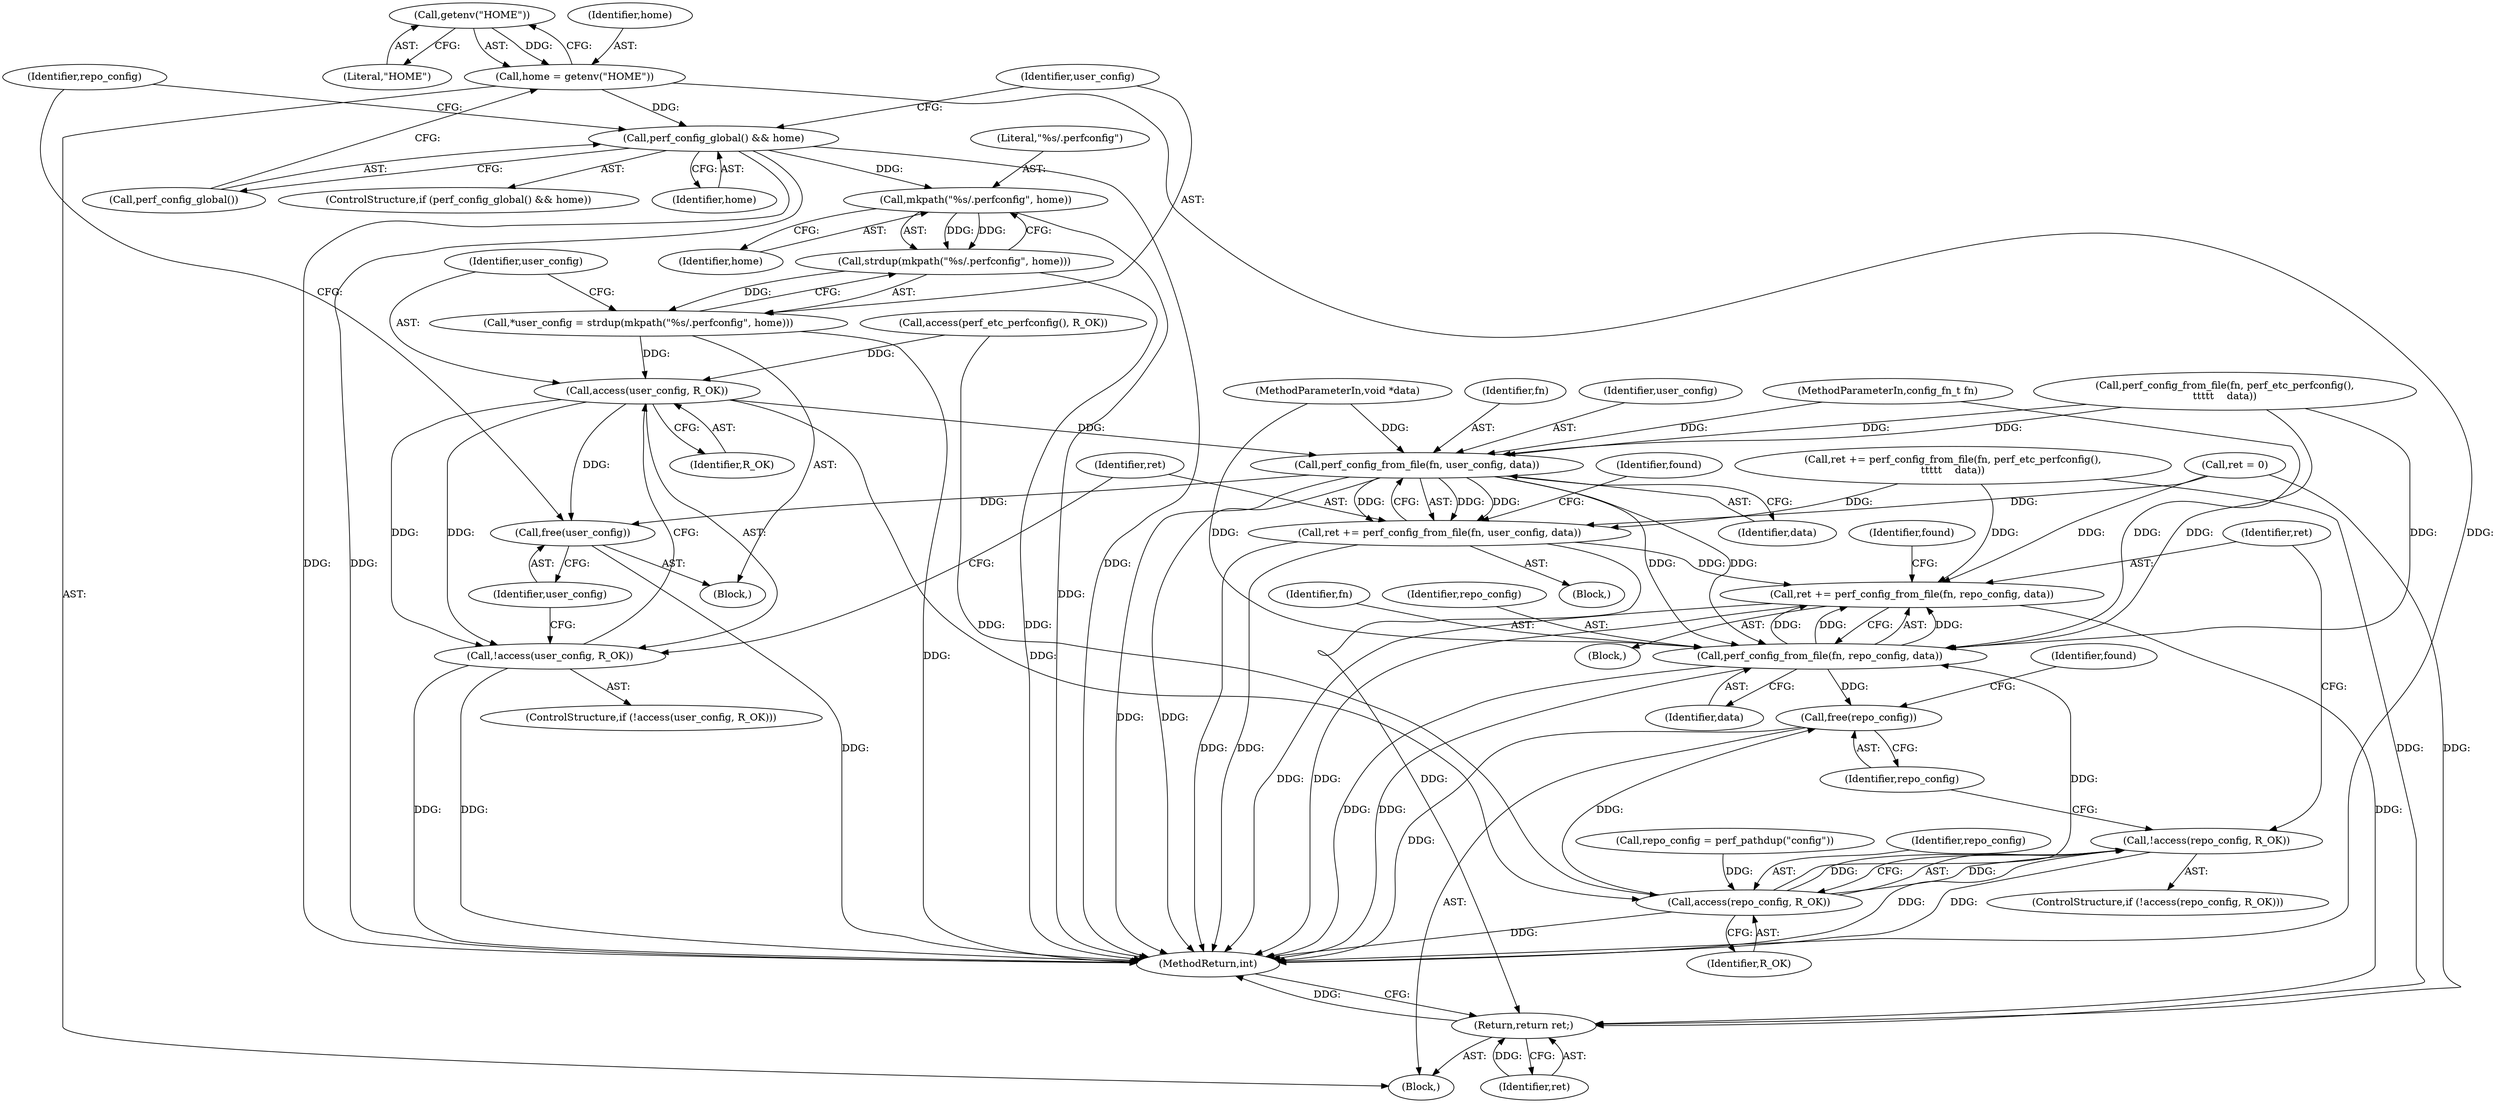 digraph "0_linux_aba8d056078e47350d85b06a9cabd5afcc4b72ea@API" {
"1000147" [label="(Call,getenv(\"HOME\"))"];
"1000145" [label="(Call,home = getenv(\"HOME\"))"];
"1000150" [label="(Call,perf_config_global() && home)"];
"1000158" [label="(Call,mkpath(\"%s/.perfconfig\", home))"];
"1000157" [label="(Call,strdup(mkpath(\"%s/.perfconfig\", home)))"];
"1000155" [label="(Call,*user_config = strdup(mkpath(\"%s/.perfconfig\", home)))"];
"1000163" [label="(Call,access(user_config, R_OK))"];
"1000162" [label="(Call,!access(user_config, R_OK))"];
"1000169" [label="(Call,perf_config_from_file(fn, user_config, data))"];
"1000167" [label="(Call,ret += perf_config_from_file(fn, user_config, data))"];
"1000188" [label="(Call,ret += perf_config_from_file(fn, repo_config, data))"];
"1000206" [label="(Return,return ret;)"];
"1000176" [label="(Call,free(user_config))"];
"1000190" [label="(Call,perf_config_from_file(fn, repo_config, data))"];
"1000197" [label="(Call,free(repo_config))"];
"1000184" [label="(Call,access(repo_config, R_OK))"];
"1000183" [label="(Call,!access(repo_config, R_OK))"];
"1000165" [label="(Identifier,R_OK)"];
"1000106" [label="(Call,ret = 0)"];
"1000191" [label="(Identifier,fn)"];
"1000177" [label="(Identifier,user_config)"];
"1000197" [label="(Call,free(repo_config))"];
"1000146" [label="(Identifier,home)"];
"1000164" [label="(Identifier,user_config)"];
"1000176" [label="(Call,free(user_config))"];
"1000183" [label="(Call,!access(repo_config, R_OK))"];
"1000169" [label="(Call,perf_config_from_file(fn, user_config, data))"];
"1000174" [label="(Identifier,found)"];
"1000195" [label="(Identifier,found)"];
"1000179" [label="(Identifier,repo_config)"];
"1000170" [label="(Identifier,fn)"];
"1000145" [label="(Call,home = getenv(\"HOME\"))"];
"1000152" [label="(Identifier,home)"];
"1000148" [label="(Literal,\"HOME\")"];
"1000166" [label="(Block,)"];
"1000192" [label="(Identifier,repo_config)"];
"1000206" [label="(Return,return ret;)"];
"1000160" [label="(Identifier,home)"];
"1000187" [label="(Block,)"];
"1000147" [label="(Call,getenv(\"HOME\"))"];
"1000207" [label="(Identifier,ret)"];
"1000158" [label="(Call,mkpath(\"%s/.perfconfig\", home))"];
"1000198" [label="(Identifier,repo_config)"];
"1000208" [label="(MethodReturn,int)"];
"1000103" [label="(MethodParameterIn,void *data)"];
"1000151" [label="(Call,perf_config_global())"];
"1000186" [label="(Identifier,R_OK)"];
"1000193" [label="(Identifier,data)"];
"1000150" [label="(Call,perf_config_global() && home)"];
"1000171" [label="(Identifier,user_config)"];
"1000136" [label="(Call,ret += perf_config_from_file(fn, perf_etc_perfconfig(),\n\t\t\t\t\t    data))"];
"1000178" [label="(Call,repo_config = perf_pathdup(\"config\"))"];
"1000190" [label="(Call,perf_config_from_file(fn, repo_config, data))"];
"1000138" [label="(Call,perf_config_from_file(fn, perf_etc_perfconfig(),\n\t\t\t\t\t    data))"];
"1000167" [label="(Call,ret += perf_config_from_file(fn, user_config, data))"];
"1000162" [label="(Call,!access(user_config, R_OK))"];
"1000153" [label="(Block,)"];
"1000149" [label="(ControlStructure,if (perf_config_global() && home))"];
"1000185" [label="(Identifier,repo_config)"];
"1000188" [label="(Call,ret += perf_config_from_file(fn, repo_config, data))"];
"1000155" [label="(Call,*user_config = strdup(mkpath(\"%s/.perfconfig\", home)))"];
"1000102" [label="(MethodParameterIn,config_fn_t fn)"];
"1000104" [label="(Block,)"];
"1000157" [label="(Call,strdup(mkpath(\"%s/.perfconfig\", home)))"];
"1000161" [label="(ControlStructure,if (!access(user_config, R_OK)))"];
"1000156" [label="(Identifier,user_config)"];
"1000201" [label="(Identifier,found)"];
"1000132" [label="(Call,access(perf_etc_perfconfig(), R_OK))"];
"1000184" [label="(Call,access(repo_config, R_OK))"];
"1000189" [label="(Identifier,ret)"];
"1000159" [label="(Literal,\"%s/.perfconfig\")"];
"1000168" [label="(Identifier,ret)"];
"1000182" [label="(ControlStructure,if (!access(repo_config, R_OK)))"];
"1000172" [label="(Identifier,data)"];
"1000163" [label="(Call,access(user_config, R_OK))"];
"1000147" -> "1000145"  [label="AST: "];
"1000147" -> "1000148"  [label="CFG: "];
"1000148" -> "1000147"  [label="AST: "];
"1000145" -> "1000147"  [label="CFG: "];
"1000147" -> "1000145"  [label="DDG: "];
"1000145" -> "1000104"  [label="AST: "];
"1000146" -> "1000145"  [label="AST: "];
"1000151" -> "1000145"  [label="CFG: "];
"1000145" -> "1000208"  [label="DDG: "];
"1000145" -> "1000150"  [label="DDG: "];
"1000150" -> "1000149"  [label="AST: "];
"1000150" -> "1000151"  [label="CFG: "];
"1000150" -> "1000152"  [label="CFG: "];
"1000151" -> "1000150"  [label="AST: "];
"1000152" -> "1000150"  [label="AST: "];
"1000156" -> "1000150"  [label="CFG: "];
"1000179" -> "1000150"  [label="CFG: "];
"1000150" -> "1000208"  [label="DDG: "];
"1000150" -> "1000208"  [label="DDG: "];
"1000150" -> "1000208"  [label="DDG: "];
"1000150" -> "1000158"  [label="DDG: "];
"1000158" -> "1000157"  [label="AST: "];
"1000158" -> "1000160"  [label="CFG: "];
"1000159" -> "1000158"  [label="AST: "];
"1000160" -> "1000158"  [label="AST: "];
"1000157" -> "1000158"  [label="CFG: "];
"1000158" -> "1000208"  [label="DDG: "];
"1000158" -> "1000157"  [label="DDG: "];
"1000158" -> "1000157"  [label="DDG: "];
"1000157" -> "1000155"  [label="AST: "];
"1000155" -> "1000157"  [label="CFG: "];
"1000157" -> "1000208"  [label="DDG: "];
"1000157" -> "1000155"  [label="DDG: "];
"1000155" -> "1000153"  [label="AST: "];
"1000156" -> "1000155"  [label="AST: "];
"1000164" -> "1000155"  [label="CFG: "];
"1000155" -> "1000208"  [label="DDG: "];
"1000155" -> "1000163"  [label="DDG: "];
"1000163" -> "1000162"  [label="AST: "];
"1000163" -> "1000165"  [label="CFG: "];
"1000164" -> "1000163"  [label="AST: "];
"1000165" -> "1000163"  [label="AST: "];
"1000162" -> "1000163"  [label="CFG: "];
"1000163" -> "1000162"  [label="DDG: "];
"1000163" -> "1000162"  [label="DDG: "];
"1000132" -> "1000163"  [label="DDG: "];
"1000163" -> "1000169"  [label="DDG: "];
"1000163" -> "1000176"  [label="DDG: "];
"1000163" -> "1000184"  [label="DDG: "];
"1000162" -> "1000161"  [label="AST: "];
"1000168" -> "1000162"  [label="CFG: "];
"1000177" -> "1000162"  [label="CFG: "];
"1000162" -> "1000208"  [label="DDG: "];
"1000162" -> "1000208"  [label="DDG: "];
"1000169" -> "1000167"  [label="AST: "];
"1000169" -> "1000172"  [label="CFG: "];
"1000170" -> "1000169"  [label="AST: "];
"1000171" -> "1000169"  [label="AST: "];
"1000172" -> "1000169"  [label="AST: "];
"1000167" -> "1000169"  [label="CFG: "];
"1000169" -> "1000208"  [label="DDG: "];
"1000169" -> "1000208"  [label="DDG: "];
"1000169" -> "1000167"  [label="DDG: "];
"1000169" -> "1000167"  [label="DDG: "];
"1000169" -> "1000167"  [label="DDG: "];
"1000138" -> "1000169"  [label="DDG: "];
"1000138" -> "1000169"  [label="DDG: "];
"1000102" -> "1000169"  [label="DDG: "];
"1000103" -> "1000169"  [label="DDG: "];
"1000169" -> "1000176"  [label="DDG: "];
"1000169" -> "1000190"  [label="DDG: "];
"1000169" -> "1000190"  [label="DDG: "];
"1000167" -> "1000166"  [label="AST: "];
"1000168" -> "1000167"  [label="AST: "];
"1000174" -> "1000167"  [label="CFG: "];
"1000167" -> "1000208"  [label="DDG: "];
"1000167" -> "1000208"  [label="DDG: "];
"1000106" -> "1000167"  [label="DDG: "];
"1000136" -> "1000167"  [label="DDG: "];
"1000167" -> "1000188"  [label="DDG: "];
"1000167" -> "1000206"  [label="DDG: "];
"1000188" -> "1000187"  [label="AST: "];
"1000188" -> "1000190"  [label="CFG: "];
"1000189" -> "1000188"  [label="AST: "];
"1000190" -> "1000188"  [label="AST: "];
"1000195" -> "1000188"  [label="CFG: "];
"1000188" -> "1000208"  [label="DDG: "];
"1000188" -> "1000208"  [label="DDG: "];
"1000190" -> "1000188"  [label="DDG: "];
"1000190" -> "1000188"  [label="DDG: "];
"1000190" -> "1000188"  [label="DDG: "];
"1000106" -> "1000188"  [label="DDG: "];
"1000136" -> "1000188"  [label="DDG: "];
"1000188" -> "1000206"  [label="DDG: "];
"1000206" -> "1000104"  [label="AST: "];
"1000206" -> "1000207"  [label="CFG: "];
"1000207" -> "1000206"  [label="AST: "];
"1000208" -> "1000206"  [label="CFG: "];
"1000206" -> "1000208"  [label="DDG: "];
"1000207" -> "1000206"  [label="DDG: "];
"1000106" -> "1000206"  [label="DDG: "];
"1000136" -> "1000206"  [label="DDG: "];
"1000176" -> "1000153"  [label="AST: "];
"1000176" -> "1000177"  [label="CFG: "];
"1000177" -> "1000176"  [label="AST: "];
"1000179" -> "1000176"  [label="CFG: "];
"1000176" -> "1000208"  [label="DDG: "];
"1000190" -> "1000193"  [label="CFG: "];
"1000191" -> "1000190"  [label="AST: "];
"1000192" -> "1000190"  [label="AST: "];
"1000193" -> "1000190"  [label="AST: "];
"1000190" -> "1000208"  [label="DDG: "];
"1000190" -> "1000208"  [label="DDG: "];
"1000138" -> "1000190"  [label="DDG: "];
"1000138" -> "1000190"  [label="DDG: "];
"1000102" -> "1000190"  [label="DDG: "];
"1000184" -> "1000190"  [label="DDG: "];
"1000103" -> "1000190"  [label="DDG: "];
"1000190" -> "1000197"  [label="DDG: "];
"1000197" -> "1000104"  [label="AST: "];
"1000197" -> "1000198"  [label="CFG: "];
"1000198" -> "1000197"  [label="AST: "];
"1000201" -> "1000197"  [label="CFG: "];
"1000197" -> "1000208"  [label="DDG: "];
"1000184" -> "1000197"  [label="DDG: "];
"1000184" -> "1000183"  [label="AST: "];
"1000184" -> "1000186"  [label="CFG: "];
"1000185" -> "1000184"  [label="AST: "];
"1000186" -> "1000184"  [label="AST: "];
"1000183" -> "1000184"  [label="CFG: "];
"1000184" -> "1000208"  [label="DDG: "];
"1000184" -> "1000183"  [label="DDG: "];
"1000184" -> "1000183"  [label="DDG: "];
"1000178" -> "1000184"  [label="DDG: "];
"1000132" -> "1000184"  [label="DDG: "];
"1000183" -> "1000182"  [label="AST: "];
"1000189" -> "1000183"  [label="CFG: "];
"1000198" -> "1000183"  [label="CFG: "];
"1000183" -> "1000208"  [label="DDG: "];
"1000183" -> "1000208"  [label="DDG: "];
}

